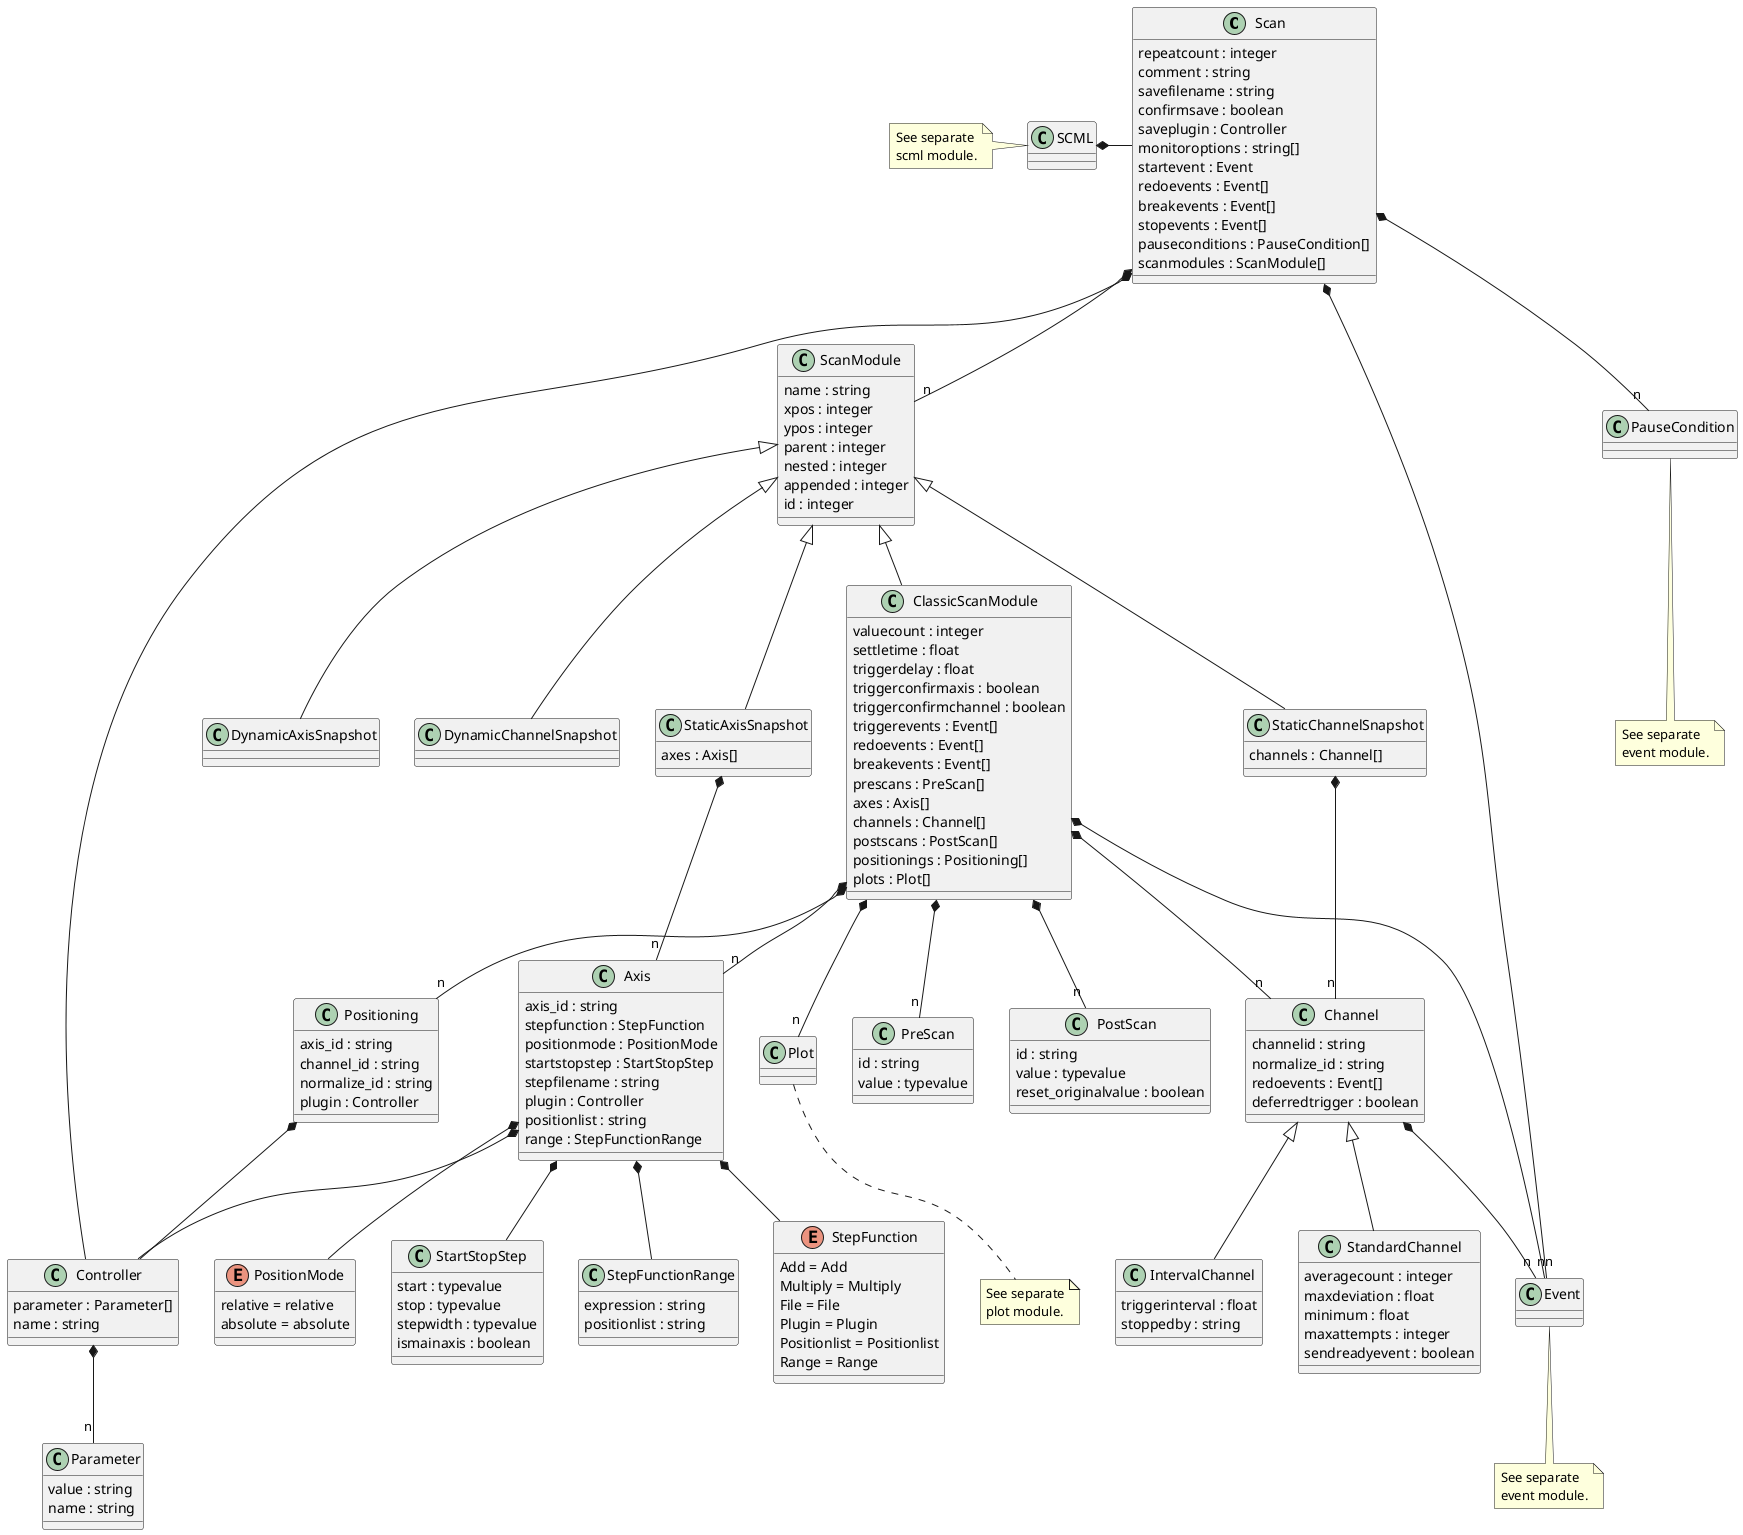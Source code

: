 @startuml
'https://plantuml.com/class-diagram

class Scan {
    repeatcount : integer
    comment : string
    savefilename : string
    confirmsave : boolean
    saveplugin : Controller
    monitoroptions : string[]
    startevent : Event
    redoevents : Event[]
    breakevents : Event[]
    stopevents : Event[]
    pauseconditions : PauseCondition[]
    scanmodules : ScanModule[]
}
Scan *-- Controller
Scan *-- "n" ScanModule
Scan *-- "n" PauseCondition
Scan *-- "n" Event

note bottom of PauseCondition: See separate\nevent module.

SCML *- Scan
note left of SCML: See separate\nscml module.

class ScanModule {
    name : string
    xpos : integer
    ypos : integer
    parent : integer
    nested : integer
    appended : integer
    id : integer
}
ScanModule <|-- ClassicScanModule
ScanModule <|-- StaticAxisSnapshot
ScanModule <|-- StaticChannelSnapshot
ScanModule <|-- DynamicAxisSnapshot
ScanModule <|-- DynamicChannelSnapshot

class Controller {
    parameter : Parameter[]
    name : string
}
Controller *-- "n" Parameter

class IntervalChannel {
    triggerinterval : float
    stoppedby : string
}

class Parameter {
    value : string
    name : string
}

class Positioning {
    axis_id : string
    channel_id : string
    normalize_id : string
    plugin : Controller
}
Positioning *-- Controller

class ClassicScanModule {
    valuecount : integer
    settletime : float
    triggerdelay : float
    triggerconfirmaxis : boolean
    triggerconfirmchannel : boolean
    triggerevents : Event[]
    redoevents : Event[]
    breakevents : Event[]
    prescans : PreScan[]
    axes : Axis[]
    channels : Channel[]
    postscans : PostScan[]
    positionings : Positioning[]
    plots : Plot[]
}
ClassicScanModule *-- "n" Event
ClassicScanModule *-- "n" PreScan
ClassicScanModule *-- "n" Axis
ClassicScanModule *-- "n" Channel
ClassicScanModule *-- "n" PostScan
ClassicScanModule *-- "n" Positioning
ClassicScanModule *-- "n" Plot

note bottom of Plot: See separate\nplot module.
note bottom of Event: See separate\nevent module.

class PreScan {
    id : string
    value : typevalue
}

class PostScan {
    id : string
    value : typevalue
    reset_originalvalue : boolean
}

class DynamicAxisSnapshot {
}

class DynamicChannelSnapshot {
}

class StaticAxisSnapshot {
    axes : Axis[]
}
StaticAxisSnapshot *-- "n" Axis

class StaticChannelSnapshot {
    channels : Channel[]
}
StaticChannelSnapshot *-- "n" Channel

class Axis {
    axis_id : string
    stepfunction : StepFunction
    positionmode : PositionMode
    startstopstep : StartStopStep
    stepfilename : string
    plugin : Controller
    positionlist : string
    range : StepFunctionRange
}
Axis *-- StepFunction
Axis *-- PositionMode
Axis *-- StartStopStep
Axis *-- Controller
Axis *-- StepFunctionRange

enum PositionMode {
    relative = relative
    absolute = absolute
}

class Channel {
    channelid : string
    normalize_id : string
    redoevents : Event[]
    deferredtrigger : boolean
}
Channel <|-- StandardChannel
Channel <|-- IntervalChannel
Channel *-- "n" Event

class StandardChannel {
    averagecount : integer
    maxdeviation : float
    minimum : float
    maxattempts : integer
    sendreadyevent : boolean
}

class StartStopStep {
    start : typevalue
    stop : typevalue
    stepwidth : typevalue
    ismainaxis : boolean
}

enum StepFunction {
    Add = Add
    Multiply = Multiply
    File = File
    Plugin = Plugin
    Positionlist = Positionlist
    Range = Range
}

class StepFunctionRange {
    expression : string
    positionlist : string
}

@enduml